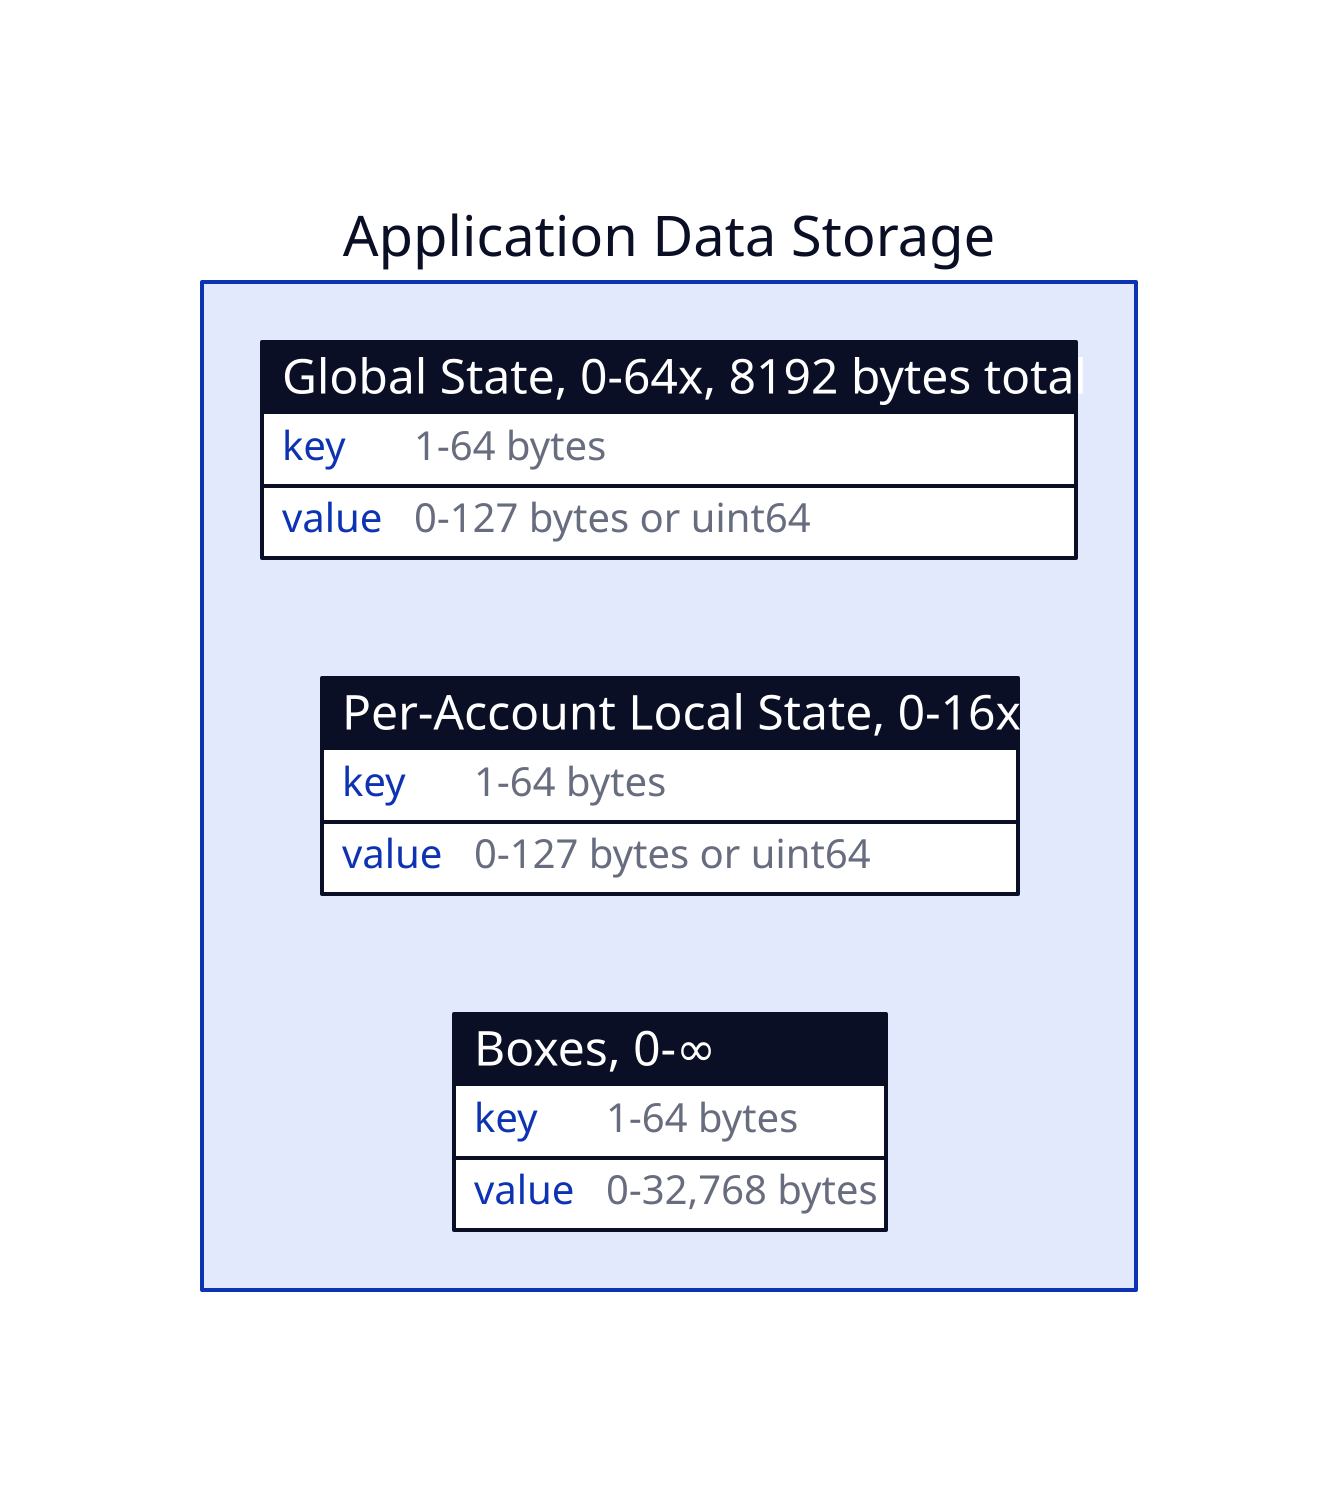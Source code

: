 direction: left
Application Data Storage: {
  Global State, 0-64x, 8192 bytes total: {
    shape: sql_table
    key: 1-64 bytes
    value: 0-127 bytes or uint64
  }
  "Per-Account Local State, 0-16x": {
    shape: sql_table
    key: 1-64 bytes
    value: 0-127 bytes or uint64
  }
  Boxes, 0-∞: {
    shape: sql_table
    key: 1-64 bytes
    value: 0-32,768 bytes
  }
}